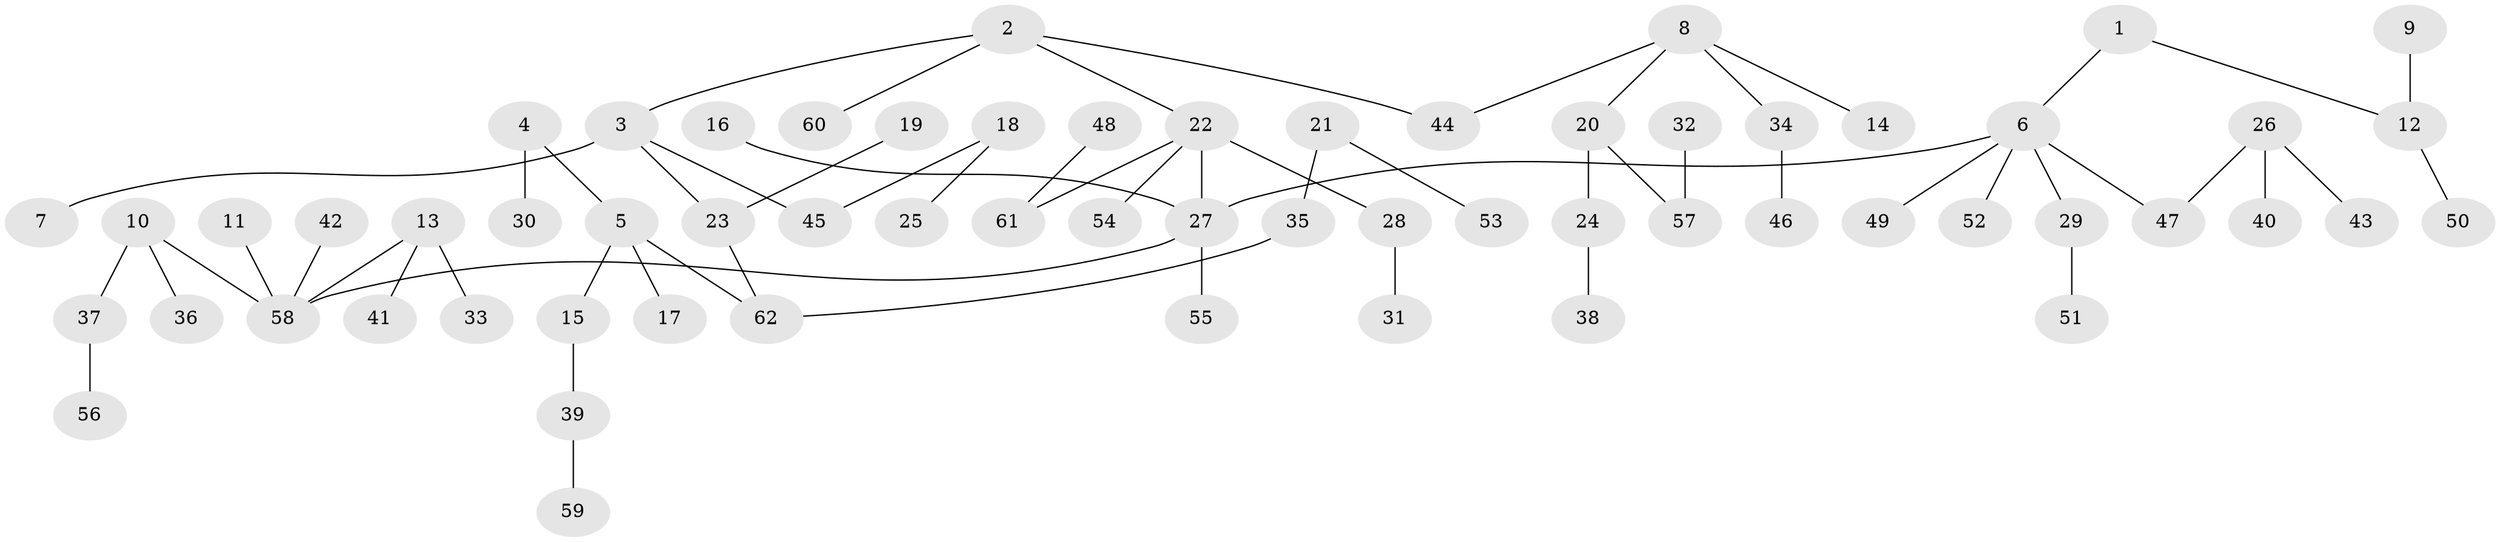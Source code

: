 // original degree distribution, {6: 0.016129032258064516, 7: 0.008064516129032258, 8: 0.008064516129032258, 2: 0.25806451612903225, 3: 0.11290322580645161, 4: 0.07258064516129033, 5: 0.024193548387096774, 1: 0.5}
// Generated by graph-tools (version 1.1) at 2025/02/03/09/25 03:02:19]
// undirected, 62 vertices, 61 edges
graph export_dot {
graph [start="1"]
  node [color=gray90,style=filled];
  1;
  2;
  3;
  4;
  5;
  6;
  7;
  8;
  9;
  10;
  11;
  12;
  13;
  14;
  15;
  16;
  17;
  18;
  19;
  20;
  21;
  22;
  23;
  24;
  25;
  26;
  27;
  28;
  29;
  30;
  31;
  32;
  33;
  34;
  35;
  36;
  37;
  38;
  39;
  40;
  41;
  42;
  43;
  44;
  45;
  46;
  47;
  48;
  49;
  50;
  51;
  52;
  53;
  54;
  55;
  56;
  57;
  58;
  59;
  60;
  61;
  62;
  1 -- 6 [weight=1.0];
  1 -- 12 [weight=1.0];
  2 -- 3 [weight=1.0];
  2 -- 22 [weight=1.0];
  2 -- 44 [weight=1.0];
  2 -- 60 [weight=1.0];
  3 -- 7 [weight=1.0];
  3 -- 23 [weight=1.0];
  3 -- 45 [weight=1.0];
  4 -- 5 [weight=1.0];
  4 -- 30 [weight=1.0];
  5 -- 15 [weight=1.0];
  5 -- 17 [weight=1.0];
  5 -- 62 [weight=1.0];
  6 -- 27 [weight=1.0];
  6 -- 29 [weight=1.0];
  6 -- 47 [weight=1.0];
  6 -- 49 [weight=1.0];
  6 -- 52 [weight=1.0];
  8 -- 14 [weight=1.0];
  8 -- 20 [weight=1.0];
  8 -- 34 [weight=1.0];
  8 -- 44 [weight=1.0];
  9 -- 12 [weight=1.0];
  10 -- 36 [weight=1.0];
  10 -- 37 [weight=1.0];
  10 -- 58 [weight=1.0];
  11 -- 58 [weight=1.0];
  12 -- 50 [weight=1.0];
  13 -- 33 [weight=1.0];
  13 -- 41 [weight=1.0];
  13 -- 58 [weight=1.0];
  15 -- 39 [weight=1.0];
  16 -- 27 [weight=1.0];
  18 -- 25 [weight=1.0];
  18 -- 45 [weight=1.0];
  19 -- 23 [weight=1.0];
  20 -- 24 [weight=1.0];
  20 -- 57 [weight=1.0];
  21 -- 35 [weight=1.0];
  21 -- 53 [weight=1.0];
  22 -- 27 [weight=1.0];
  22 -- 28 [weight=1.0];
  22 -- 54 [weight=1.0];
  22 -- 61 [weight=1.0];
  23 -- 62 [weight=1.0];
  24 -- 38 [weight=1.0];
  26 -- 40 [weight=1.0];
  26 -- 43 [weight=1.0];
  26 -- 47 [weight=1.0];
  27 -- 55 [weight=1.0];
  27 -- 58 [weight=1.0];
  28 -- 31 [weight=1.0];
  29 -- 51 [weight=1.0];
  32 -- 57 [weight=1.0];
  34 -- 46 [weight=1.0];
  35 -- 62 [weight=1.0];
  37 -- 56 [weight=1.0];
  39 -- 59 [weight=1.0];
  42 -- 58 [weight=1.0];
  48 -- 61 [weight=1.0];
}
